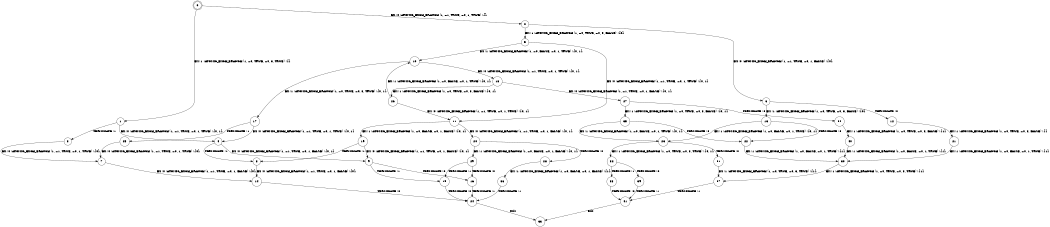 digraph BCG {
size = "7, 10.5";
center = TRUE;
node [shape = circle];
0 [peripheries = 2];
0 -> 1 [label = "EX !1 !ATOMIC_EXCH_BRANCH (1, +0, TRUE, +0, 3, TRUE) !{}"];
0 -> 2 [label = "EX !0 !ATOMIC_EXCH_BRANCH (1, +1, TRUE, +0, 1, TRUE) !{}"];
1 -> 3 [label = "TERMINATE !1"];
1 -> 4 [label = "EX !0 !ATOMIC_EXCH_BRANCH (1, +1, TRUE, +0, 1, TRUE) !{0, 1}"];
2 -> 5 [label = "EX !1 !ATOMIC_EXCH_BRANCH (1, +0, TRUE, +0, 3, FALSE) !{0}"];
2 -> 6 [label = "EX !0 !ATOMIC_EXCH_BRANCH (1, +1, TRUE, +0, 1, FALSE) !{0}"];
3 -> 7 [label = "EX !0 !ATOMIC_EXCH_BRANCH (1, +1, TRUE, +0, 1, TRUE) !{0}"];
4 -> 8 [label = "TERMINATE !1"];
4 -> 9 [label = "EX !0 !ATOMIC_EXCH_BRANCH (1, +1, TRUE, +0, 1, FALSE) !{0, 1}"];
5 -> 10 [label = "EX !1 !ATOMIC_EXCH_BRANCH (1, +0, FALSE, +0, 1, TRUE) !{0, 1}"];
5 -> 11 [label = "EX !0 !ATOMIC_EXCH_BRANCH (1, +1, TRUE, +0, 1, TRUE) !{0, 1}"];
6 -> 12 [label = "TERMINATE !0"];
6 -> 13 [label = "EX !1 !ATOMIC_EXCH_BRANCH (1, +0, TRUE, +0, 3, FALSE) !{0}"];
7 -> 14 [label = "EX !0 !ATOMIC_EXCH_BRANCH (1, +1, TRUE, +0, 1, FALSE) !{0}"];
8 -> 14 [label = "EX !0 !ATOMIC_EXCH_BRANCH (1, +1, TRUE, +0, 1, FALSE) !{0}"];
9 -> 15 [label = "TERMINATE !1"];
9 -> 16 [label = "TERMINATE !0"];
10 -> 17 [label = "EX !1 !ATOMIC_EXCH_BRANCH (1, +0, TRUE, +0, 3, TRUE) !{0, 1}"];
10 -> 18 [label = "EX !0 !ATOMIC_EXCH_BRANCH (1, +1, TRUE, +0, 1, TRUE) !{0, 1}"];
11 -> 19 [label = "EX !1 !ATOMIC_EXCH_BRANCH (1, +0, FALSE, +0, 1, FALSE) !{0, 1}"];
11 -> 20 [label = "EX !0 !ATOMIC_EXCH_BRANCH (1, +1, TRUE, +0, 1, FALSE) !{0, 1}"];
12 -> 21 [label = "EX !1 !ATOMIC_EXCH_BRANCH (1, +0, TRUE, +0, 3, FALSE) !{}"];
13 -> 22 [label = "TERMINATE !0"];
13 -> 23 [label = "EX !1 !ATOMIC_EXCH_BRANCH (1, +0, FALSE, +0, 1, TRUE) !{0, 1}"];
14 -> 24 [label = "TERMINATE !0"];
15 -> 24 [label = "TERMINATE !0"];
16 -> 24 [label = "TERMINATE !1"];
17 -> 25 [label = "TERMINATE !1"];
17 -> 4 [label = "EX !0 !ATOMIC_EXCH_BRANCH (1, +1, TRUE, +0, 1, TRUE) !{0, 1}"];
18 -> 26 [label = "EX !1 !ATOMIC_EXCH_BRANCH (1, +0, TRUE, +0, 3, FALSE) !{0, 1}"];
18 -> 27 [label = "EX !0 !ATOMIC_EXCH_BRANCH (1, +1, TRUE, +0, 1, FALSE) !{0, 1}"];
19 -> 8 [label = "TERMINATE !1"];
19 -> 9 [label = "EX !0 !ATOMIC_EXCH_BRANCH (1, +1, TRUE, +0, 1, FALSE) !{0, 1}"];
20 -> 28 [label = "TERMINATE !0"];
20 -> 29 [label = "EX !1 !ATOMIC_EXCH_BRANCH (1, +0, FALSE, +0, 1, FALSE) !{0, 1}"];
21 -> 30 [label = "EX !1 !ATOMIC_EXCH_BRANCH (1, +0, FALSE, +0, 1, TRUE) !{1}"];
22 -> 30 [label = "EX !1 !ATOMIC_EXCH_BRANCH (1, +0, FALSE, +0, 1, TRUE) !{1}"];
23 -> 31 [label = "TERMINATE !0"];
23 -> 32 [label = "EX !1 !ATOMIC_EXCH_BRANCH (1, +0, TRUE, +0, 3, TRUE) !{0, 1}"];
24 -> 33 [label = "exit"];
25 -> 7 [label = "EX !0 !ATOMIC_EXCH_BRANCH (1, +1, TRUE, +0, 1, TRUE) !{0}"];
26 -> 10 [label = "EX !1 !ATOMIC_EXCH_BRANCH (1, +0, FALSE, +0, 1, TRUE) !{0, 1}"];
26 -> 11 [label = "EX !0 !ATOMIC_EXCH_BRANCH (1, +1, TRUE, +0, 1, TRUE) !{0, 1}"];
27 -> 34 [label = "TERMINATE !0"];
27 -> 35 [label = "EX !1 !ATOMIC_EXCH_BRANCH (1, +0, TRUE, +0, 3, FALSE) !{0, 1}"];
28 -> 36 [label = "EX !1 !ATOMIC_EXCH_BRANCH (1, +0, FALSE, +0, 1, FALSE) !{1}"];
29 -> 15 [label = "TERMINATE !1"];
29 -> 16 [label = "TERMINATE !0"];
30 -> 37 [label = "EX !1 !ATOMIC_EXCH_BRANCH (1, +0, TRUE, +0, 3, TRUE) !{1}"];
31 -> 37 [label = "EX !1 !ATOMIC_EXCH_BRANCH (1, +0, TRUE, +0, 3, TRUE) !{1}"];
32 -> 38 [label = "TERMINATE !1"];
32 -> 39 [label = "TERMINATE !0"];
34 -> 40 [label = "EX !1 !ATOMIC_EXCH_BRANCH (1, +0, TRUE, +0, 3, FALSE) !{1}"];
35 -> 22 [label = "TERMINATE !0"];
35 -> 23 [label = "EX !1 !ATOMIC_EXCH_BRANCH (1, +0, FALSE, +0, 1, TRUE) !{0, 1}"];
36 -> 24 [label = "TERMINATE !1"];
37 -> 41 [label = "TERMINATE !1"];
38 -> 41 [label = "TERMINATE !0"];
39 -> 41 [label = "TERMINATE !1"];
40 -> 30 [label = "EX !1 !ATOMIC_EXCH_BRANCH (1, +0, FALSE, +0, 1, TRUE) !{1}"];
41 -> 33 [label = "exit"];
}
